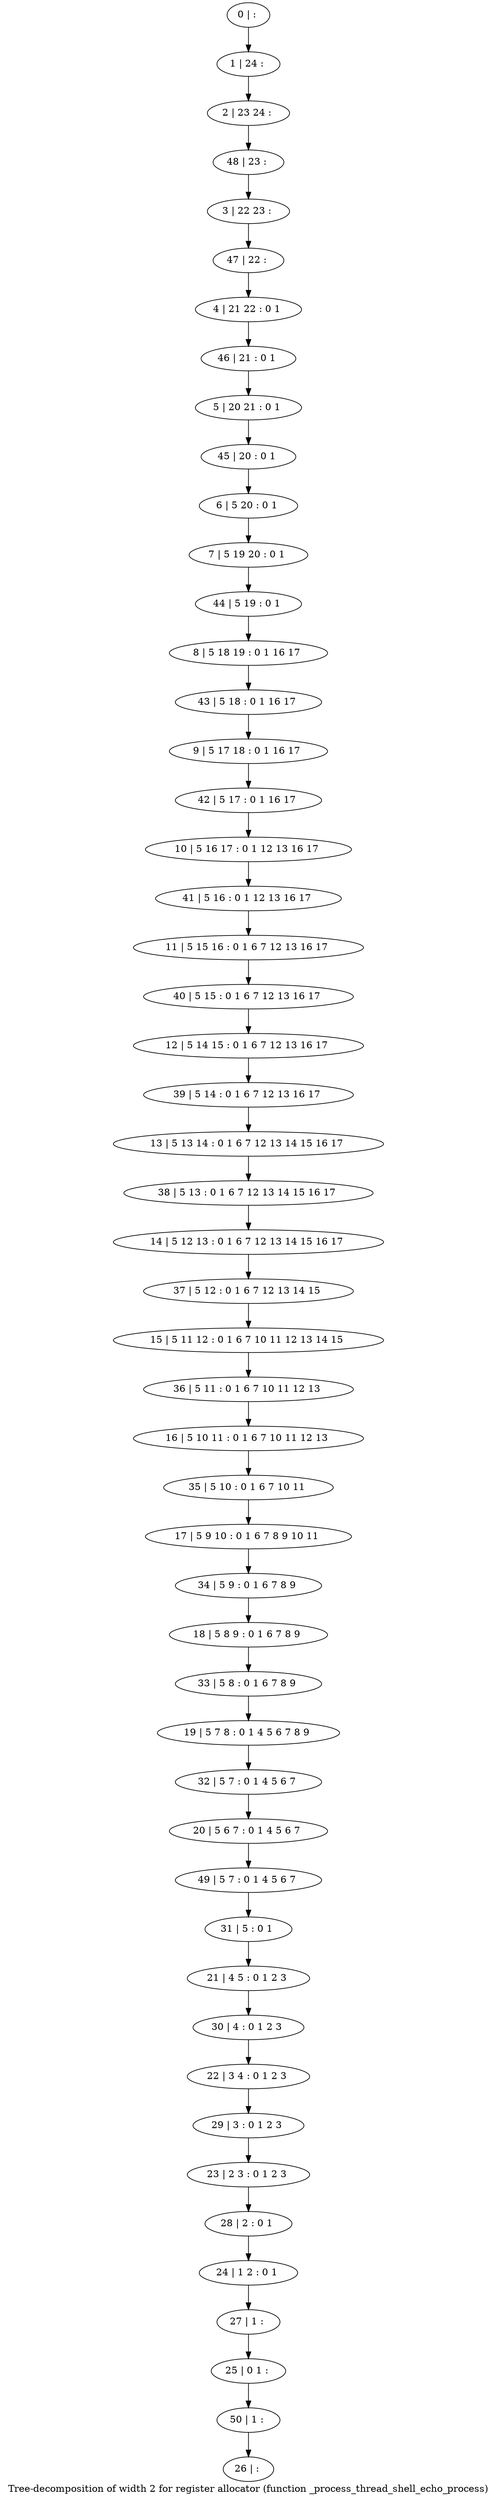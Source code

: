 digraph G {
graph [label="Tree-decomposition of width 2 for register allocator (function _process_thread_shell_echo_process)"]
0[label="0 | : "];
1[label="1 | 24 : "];
2[label="2 | 23 24 : "];
3[label="3 | 22 23 : "];
4[label="4 | 21 22 : 0 1 "];
5[label="5 | 20 21 : 0 1 "];
6[label="6 | 5 20 : 0 1 "];
7[label="7 | 5 19 20 : 0 1 "];
8[label="8 | 5 18 19 : 0 1 16 17 "];
9[label="9 | 5 17 18 : 0 1 16 17 "];
10[label="10 | 5 16 17 : 0 1 12 13 16 17 "];
11[label="11 | 5 15 16 : 0 1 6 7 12 13 16 17 "];
12[label="12 | 5 14 15 : 0 1 6 7 12 13 16 17 "];
13[label="13 | 5 13 14 : 0 1 6 7 12 13 14 15 16 17 "];
14[label="14 | 5 12 13 : 0 1 6 7 12 13 14 15 16 17 "];
15[label="15 | 5 11 12 : 0 1 6 7 10 11 12 13 14 15 "];
16[label="16 | 5 10 11 : 0 1 6 7 10 11 12 13 "];
17[label="17 | 5 9 10 : 0 1 6 7 8 9 10 11 "];
18[label="18 | 5 8 9 : 0 1 6 7 8 9 "];
19[label="19 | 5 7 8 : 0 1 4 5 6 7 8 9 "];
20[label="20 | 5 6 7 : 0 1 4 5 6 7 "];
21[label="21 | 4 5 : 0 1 2 3 "];
22[label="22 | 3 4 : 0 1 2 3 "];
23[label="23 | 2 3 : 0 1 2 3 "];
24[label="24 | 1 2 : 0 1 "];
25[label="25 | 0 1 : "];
26[label="26 | : "];
27[label="27 | 1 : "];
28[label="28 | 2 : 0 1 "];
29[label="29 | 3 : 0 1 2 3 "];
30[label="30 | 4 : 0 1 2 3 "];
31[label="31 | 5 : 0 1 "];
32[label="32 | 5 7 : 0 1 4 5 6 7 "];
33[label="33 | 5 8 : 0 1 6 7 8 9 "];
34[label="34 | 5 9 : 0 1 6 7 8 9 "];
35[label="35 | 5 10 : 0 1 6 7 10 11 "];
36[label="36 | 5 11 : 0 1 6 7 10 11 12 13 "];
37[label="37 | 5 12 : 0 1 6 7 12 13 14 15 "];
38[label="38 | 5 13 : 0 1 6 7 12 13 14 15 16 17 "];
39[label="39 | 5 14 : 0 1 6 7 12 13 16 17 "];
40[label="40 | 5 15 : 0 1 6 7 12 13 16 17 "];
41[label="41 | 5 16 : 0 1 12 13 16 17 "];
42[label="42 | 5 17 : 0 1 16 17 "];
43[label="43 | 5 18 : 0 1 16 17 "];
44[label="44 | 5 19 : 0 1 "];
45[label="45 | 20 : 0 1 "];
46[label="46 | 21 : 0 1 "];
47[label="47 | 22 : "];
48[label="48 | 23 : "];
49[label="49 | 5 7 : 0 1 4 5 6 7 "];
50[label="50 | 1 : "];
0->1 ;
1->2 ;
6->7 ;
27->25 ;
24->27 ;
28->24 ;
23->28 ;
29->23 ;
22->29 ;
30->22 ;
21->30 ;
31->21 ;
32->20 ;
19->32 ;
33->19 ;
18->33 ;
34->18 ;
17->34 ;
35->17 ;
16->35 ;
36->16 ;
15->36 ;
37->15 ;
14->37 ;
38->14 ;
13->38 ;
39->13 ;
12->39 ;
40->12 ;
11->40 ;
41->11 ;
10->41 ;
42->10 ;
9->42 ;
43->9 ;
8->43 ;
44->8 ;
7->44 ;
45->6 ;
5->45 ;
46->5 ;
4->46 ;
47->4 ;
3->47 ;
48->3 ;
2->48 ;
49->31 ;
20->49 ;
50->26 ;
25->50 ;
}
